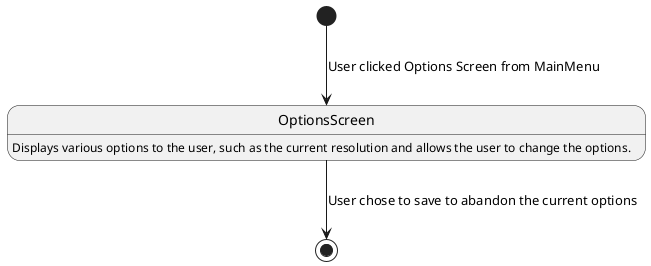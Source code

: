 '####################################
' OptionsScreen displays any options not related to the game itself
' such as changing the resolution
'
' This Statechart is an example of one that would likely just be placed
' into its parent diagram.
'
' Parent: ProgramOverview
' Written by: Chris Waltrip
'####################################

@startuml
[*] --> OptionsScreen : User clicked Options Screen from MainMenu
OptionsScreen : Displays various options to the user, such as the current resolution and allows the user to change the options.

OptionsScreen --> [*] : User chose to save to abandon the current options
@enduml